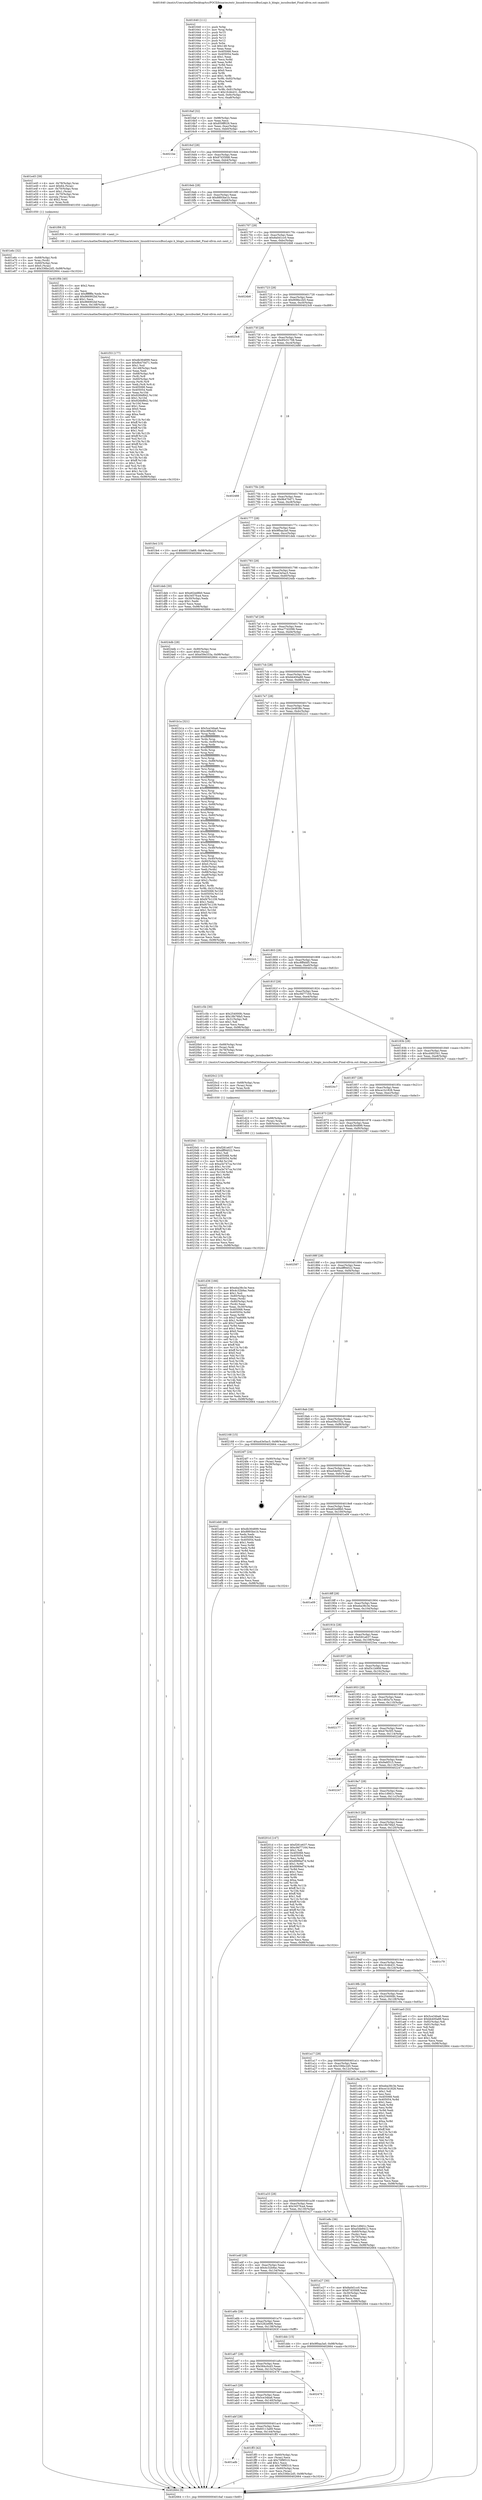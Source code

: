 digraph "0x401640" {
  label = "0x401640 (/mnt/c/Users/mathe/Desktop/tcc/POCII/binaries/extr_linuxdriversscsiBusLogic.h_blogic_incszbucket_Final-ollvm.out::main(0))"
  labelloc = "t"
  node[shape=record]

  Entry [label="",width=0.3,height=0.3,shape=circle,fillcolor=black,style=filled]
  "0x4016af" [label="{
     0x4016af [32]\l
     | [instrs]\l
     &nbsp;&nbsp;0x4016af \<+6\>: mov -0x98(%rbp),%eax\l
     &nbsp;&nbsp;0x4016b5 \<+2\>: mov %eax,%ecx\l
     &nbsp;&nbsp;0x4016b7 \<+6\>: sub $0x859ff029,%ecx\l
     &nbsp;&nbsp;0x4016bd \<+6\>: mov %eax,-0xac(%rbp)\l
     &nbsp;&nbsp;0x4016c3 \<+6\>: mov %ecx,-0xb0(%rbp)\l
     &nbsp;&nbsp;0x4016c9 \<+6\>: je 00000000004021be \<main+0xb7e\>\l
  }"]
  "0x4021be" [label="{
     0x4021be\l
  }", style=dashed]
  "0x4016cf" [label="{
     0x4016cf [28]\l
     | [instrs]\l
     &nbsp;&nbsp;0x4016cf \<+5\>: jmp 00000000004016d4 \<main+0x94\>\l
     &nbsp;&nbsp;0x4016d4 \<+6\>: mov -0xac(%rbp),%eax\l
     &nbsp;&nbsp;0x4016da \<+5\>: sub $0x87d35fd8,%eax\l
     &nbsp;&nbsp;0x4016df \<+6\>: mov %eax,-0xb4(%rbp)\l
     &nbsp;&nbsp;0x4016e5 \<+6\>: je 0000000000401e45 \<main+0x805\>\l
  }"]
  Exit [label="",width=0.3,height=0.3,shape=circle,fillcolor=black,style=filled,peripheries=2]
  "0x401e45" [label="{
     0x401e45 [39]\l
     | [instrs]\l
     &nbsp;&nbsp;0x401e45 \<+4\>: mov -0x78(%rbp),%rax\l
     &nbsp;&nbsp;0x401e49 \<+6\>: movl $0x64,(%rax)\l
     &nbsp;&nbsp;0x401e4f \<+4\>: mov -0x70(%rbp),%rax\l
     &nbsp;&nbsp;0x401e53 \<+6\>: movl $0x1,(%rax)\l
     &nbsp;&nbsp;0x401e59 \<+4\>: mov -0x70(%rbp),%rax\l
     &nbsp;&nbsp;0x401e5d \<+3\>: movslq (%rax),%rax\l
     &nbsp;&nbsp;0x401e60 \<+4\>: shl $0x2,%rax\l
     &nbsp;&nbsp;0x401e64 \<+3\>: mov %rax,%rdi\l
     &nbsp;&nbsp;0x401e67 \<+5\>: call 0000000000401050 \<malloc@plt\>\l
     | [calls]\l
     &nbsp;&nbsp;0x401050 \{1\} (unknown)\l
  }"]
  "0x4016eb" [label="{
     0x4016eb [28]\l
     | [instrs]\l
     &nbsp;&nbsp;0x4016eb \<+5\>: jmp 00000000004016f0 \<main+0xb0\>\l
     &nbsp;&nbsp;0x4016f0 \<+6\>: mov -0xac(%rbp),%eax\l
     &nbsp;&nbsp;0x4016f6 \<+5\>: sub $0x8893be1b,%eax\l
     &nbsp;&nbsp;0x4016fb \<+6\>: mov %eax,-0xb8(%rbp)\l
     &nbsp;&nbsp;0x401701 \<+6\>: je 0000000000401f06 \<main+0x8c6\>\l
  }"]
  "0x4020d1" [label="{
     0x4020d1 [151]\l
     | [instrs]\l
     &nbsp;&nbsp;0x4020d1 \<+5\>: mov $0xf281e637,%esi\l
     &nbsp;&nbsp;0x4020d6 \<+5\>: mov $0xdff94022,%ecx\l
     &nbsp;&nbsp;0x4020db \<+2\>: mov $0x1,%dl\l
     &nbsp;&nbsp;0x4020dd \<+8\>: mov 0x405068,%r8d\l
     &nbsp;&nbsp;0x4020e5 \<+8\>: mov 0x405054,%r9d\l
     &nbsp;&nbsp;0x4020ed \<+3\>: mov %r8d,%r10d\l
     &nbsp;&nbsp;0x4020f0 \<+7\>: sub $0xa3e747ca,%r10d\l
     &nbsp;&nbsp;0x4020f7 \<+4\>: sub $0x1,%r10d\l
     &nbsp;&nbsp;0x4020fb \<+7\>: add $0xa3e747ca,%r10d\l
     &nbsp;&nbsp;0x402102 \<+4\>: imul %r10d,%r8d\l
     &nbsp;&nbsp;0x402106 \<+4\>: and $0x1,%r8d\l
     &nbsp;&nbsp;0x40210a \<+4\>: cmp $0x0,%r8d\l
     &nbsp;&nbsp;0x40210e \<+4\>: sete %r11b\l
     &nbsp;&nbsp;0x402112 \<+4\>: cmp $0xa,%r9d\l
     &nbsp;&nbsp;0x402116 \<+3\>: setl %bl\l
     &nbsp;&nbsp;0x402119 \<+3\>: mov %r11b,%r14b\l
     &nbsp;&nbsp;0x40211c \<+4\>: xor $0xff,%r14b\l
     &nbsp;&nbsp;0x402120 \<+3\>: mov %bl,%r15b\l
     &nbsp;&nbsp;0x402123 \<+4\>: xor $0xff,%r15b\l
     &nbsp;&nbsp;0x402127 \<+3\>: xor $0x1,%dl\l
     &nbsp;&nbsp;0x40212a \<+3\>: mov %r14b,%r12b\l
     &nbsp;&nbsp;0x40212d \<+4\>: and $0xff,%r12b\l
     &nbsp;&nbsp;0x402131 \<+3\>: and %dl,%r11b\l
     &nbsp;&nbsp;0x402134 \<+3\>: mov %r15b,%r13b\l
     &nbsp;&nbsp;0x402137 \<+4\>: and $0xff,%r13b\l
     &nbsp;&nbsp;0x40213b \<+2\>: and %dl,%bl\l
     &nbsp;&nbsp;0x40213d \<+3\>: or %r11b,%r12b\l
     &nbsp;&nbsp;0x402140 \<+3\>: or %bl,%r13b\l
     &nbsp;&nbsp;0x402143 \<+3\>: xor %r13b,%r12b\l
     &nbsp;&nbsp;0x402146 \<+3\>: or %r15b,%r14b\l
     &nbsp;&nbsp;0x402149 \<+4\>: xor $0xff,%r14b\l
     &nbsp;&nbsp;0x40214d \<+3\>: or $0x1,%dl\l
     &nbsp;&nbsp;0x402150 \<+3\>: and %dl,%r14b\l
     &nbsp;&nbsp;0x402153 \<+3\>: or %r14b,%r12b\l
     &nbsp;&nbsp;0x402156 \<+4\>: test $0x1,%r12b\l
     &nbsp;&nbsp;0x40215a \<+3\>: cmovne %ecx,%esi\l
     &nbsp;&nbsp;0x40215d \<+6\>: mov %esi,-0x98(%rbp)\l
     &nbsp;&nbsp;0x402163 \<+5\>: jmp 0000000000402664 \<main+0x1024\>\l
  }"]
  "0x401f06" [label="{
     0x401f06 [5]\l
     | [instrs]\l
     &nbsp;&nbsp;0x401f06 \<+5\>: call 0000000000401160 \<next_i\>\l
     | [calls]\l
     &nbsp;&nbsp;0x401160 \{1\} (/mnt/c/Users/mathe/Desktop/tcc/POCII/binaries/extr_linuxdriversscsiBusLogic.h_blogic_incszbucket_Final-ollvm.out::next_i)\l
  }"]
  "0x401707" [label="{
     0x401707 [28]\l
     | [instrs]\l
     &nbsp;&nbsp;0x401707 \<+5\>: jmp 000000000040170c \<main+0xcc\>\l
     &nbsp;&nbsp;0x40170c \<+6\>: mov -0xac(%rbp),%eax\l
     &nbsp;&nbsp;0x401712 \<+5\>: sub $0x8a0d1cc0,%eax\l
     &nbsp;&nbsp;0x401717 \<+6\>: mov %eax,-0xbc(%rbp)\l
     &nbsp;&nbsp;0x40171d \<+6\>: je 00000000004024b8 \<main+0xe78\>\l
  }"]
  "0x4020c2" [label="{
     0x4020c2 [15]\l
     | [instrs]\l
     &nbsp;&nbsp;0x4020c2 \<+4\>: mov -0x68(%rbp),%rax\l
     &nbsp;&nbsp;0x4020c6 \<+3\>: mov (%rax),%rax\l
     &nbsp;&nbsp;0x4020c9 \<+3\>: mov %rax,%rdi\l
     &nbsp;&nbsp;0x4020cc \<+5\>: call 0000000000401030 \<free@plt\>\l
     | [calls]\l
     &nbsp;&nbsp;0x401030 \{1\} (unknown)\l
  }"]
  "0x4024b8" [label="{
     0x4024b8\l
  }", style=dashed]
  "0x401723" [label="{
     0x401723 [28]\l
     | [instrs]\l
     &nbsp;&nbsp;0x401723 \<+5\>: jmp 0000000000401728 \<main+0xe8\>\l
     &nbsp;&nbsp;0x401728 \<+6\>: mov -0xac(%rbp),%eax\l
     &nbsp;&nbsp;0x40172e \<+5\>: sub $0x908bc2b5,%eax\l
     &nbsp;&nbsp;0x401733 \<+6\>: mov %eax,-0xc0(%rbp)\l
     &nbsp;&nbsp;0x401739 \<+6\>: je 00000000004023c8 \<main+0xd88\>\l
  }"]
  "0x401adb" [label="{
     0x401adb\l
  }", style=dashed]
  "0x4023c8" [label="{
     0x4023c8\l
  }", style=dashed]
  "0x40173f" [label="{
     0x40173f [28]\l
     | [instrs]\l
     &nbsp;&nbsp;0x40173f \<+5\>: jmp 0000000000401744 \<main+0x104\>\l
     &nbsp;&nbsp;0x401744 \<+6\>: mov -0xac(%rbp),%eax\l
     &nbsp;&nbsp;0x40174a \<+5\>: sub $0x95c51708,%eax\l
     &nbsp;&nbsp;0x40174f \<+6\>: mov %eax,-0xc4(%rbp)\l
     &nbsp;&nbsp;0x401755 \<+6\>: je 0000000000402488 \<main+0xe48\>\l
  }"]
  "0x401ff3" [label="{
     0x401ff3 [42]\l
     | [instrs]\l
     &nbsp;&nbsp;0x401ff3 \<+4\>: mov -0x60(%rbp),%rax\l
     &nbsp;&nbsp;0x401ff7 \<+2\>: mov (%rax),%ecx\l
     &nbsp;&nbsp;0x401ff9 \<+6\>: sub $0x70f9f310,%ecx\l
     &nbsp;&nbsp;0x401fff \<+3\>: add $0x1,%ecx\l
     &nbsp;&nbsp;0x402002 \<+6\>: add $0x70f9f310,%ecx\l
     &nbsp;&nbsp;0x402008 \<+4\>: mov -0x60(%rbp),%rax\l
     &nbsp;&nbsp;0x40200c \<+2\>: mov %ecx,(%rax)\l
     &nbsp;&nbsp;0x40200e \<+10\>: movl $0x336bc2d5,-0x98(%rbp)\l
     &nbsp;&nbsp;0x402018 \<+5\>: jmp 0000000000402664 \<main+0x1024\>\l
  }"]
  "0x402488" [label="{
     0x402488\l
  }", style=dashed]
  "0x40175b" [label="{
     0x40175b [28]\l
     | [instrs]\l
     &nbsp;&nbsp;0x40175b \<+5\>: jmp 0000000000401760 \<main+0x120\>\l
     &nbsp;&nbsp;0x401760 \<+6\>: mov -0xac(%rbp),%eax\l
     &nbsp;&nbsp;0x401766 \<+5\>: sub $0x9b470d71,%eax\l
     &nbsp;&nbsp;0x40176b \<+6\>: mov %eax,-0xc8(%rbp)\l
     &nbsp;&nbsp;0x401771 \<+6\>: je 0000000000401fe4 \<main+0x9a4\>\l
  }"]
  "0x401abf" [label="{
     0x401abf [28]\l
     | [instrs]\l
     &nbsp;&nbsp;0x401abf \<+5\>: jmp 0000000000401ac4 \<main+0x484\>\l
     &nbsp;&nbsp;0x401ac4 \<+6\>: mov -0xac(%rbp),%eax\l
     &nbsp;&nbsp;0x401aca \<+5\>: sub $0x60113a69,%eax\l
     &nbsp;&nbsp;0x401acf \<+6\>: mov %eax,-0x144(%rbp)\l
     &nbsp;&nbsp;0x401ad5 \<+6\>: je 0000000000401ff3 \<main+0x9b3\>\l
  }"]
  "0x401fe4" [label="{
     0x401fe4 [15]\l
     | [instrs]\l
     &nbsp;&nbsp;0x401fe4 \<+10\>: movl $0x60113a69,-0x98(%rbp)\l
     &nbsp;&nbsp;0x401fee \<+5\>: jmp 0000000000402664 \<main+0x1024\>\l
  }"]
  "0x401777" [label="{
     0x401777 [28]\l
     | [instrs]\l
     &nbsp;&nbsp;0x401777 \<+5\>: jmp 000000000040177c \<main+0x13c\>\l
     &nbsp;&nbsp;0x40177c \<+6\>: mov -0xac(%rbp),%eax\l
     &nbsp;&nbsp;0x401782 \<+5\>: sub $0x9f0aa3a0,%eax\l
     &nbsp;&nbsp;0x401787 \<+6\>: mov %eax,-0xcc(%rbp)\l
     &nbsp;&nbsp;0x40178d \<+6\>: je 0000000000401deb \<main+0x7ab\>\l
  }"]
  "0x40250f" [label="{
     0x40250f\l
  }", style=dashed]
  "0x401deb" [label="{
     0x401deb [30]\l
     | [instrs]\l
     &nbsp;&nbsp;0x401deb \<+5\>: mov $0xe62ed8b0,%eax\l
     &nbsp;&nbsp;0x401df0 \<+5\>: mov $0x3457fca4,%ecx\l
     &nbsp;&nbsp;0x401df5 \<+3\>: mov -0x30(%rbp),%edx\l
     &nbsp;&nbsp;0x401df8 \<+3\>: cmp $0x1,%edx\l
     &nbsp;&nbsp;0x401dfb \<+3\>: cmovl %ecx,%eax\l
     &nbsp;&nbsp;0x401dfe \<+6\>: mov %eax,-0x98(%rbp)\l
     &nbsp;&nbsp;0x401e04 \<+5\>: jmp 0000000000402664 \<main+0x1024\>\l
  }"]
  "0x401793" [label="{
     0x401793 [28]\l
     | [instrs]\l
     &nbsp;&nbsp;0x401793 \<+5\>: jmp 0000000000401798 \<main+0x158\>\l
     &nbsp;&nbsp;0x401798 \<+6\>: mov -0xac(%rbp),%eax\l
     &nbsp;&nbsp;0x40179e \<+5\>: sub $0xa43e5ac5,%eax\l
     &nbsp;&nbsp;0x4017a3 \<+6\>: mov %eax,-0xd0(%rbp)\l
     &nbsp;&nbsp;0x4017a9 \<+6\>: je 00000000004024db \<main+0xe9b\>\l
  }"]
  "0x401aa3" [label="{
     0x401aa3 [28]\l
     | [instrs]\l
     &nbsp;&nbsp;0x401aa3 \<+5\>: jmp 0000000000401aa8 \<main+0x468\>\l
     &nbsp;&nbsp;0x401aa8 \<+6\>: mov -0xac(%rbp),%eax\l
     &nbsp;&nbsp;0x401aae \<+5\>: sub $0x5ce34ba6,%eax\l
     &nbsp;&nbsp;0x401ab3 \<+6\>: mov %eax,-0x140(%rbp)\l
     &nbsp;&nbsp;0x401ab9 \<+6\>: je 000000000040250f \<main+0xecf\>\l
  }"]
  "0x4024db" [label="{
     0x4024db [28]\l
     | [instrs]\l
     &nbsp;&nbsp;0x4024db \<+7\>: mov -0x90(%rbp),%rax\l
     &nbsp;&nbsp;0x4024e2 \<+6\>: movl $0x0,(%rax)\l
     &nbsp;&nbsp;0x4024e8 \<+10\>: movl $0xe59e333a,-0x98(%rbp)\l
     &nbsp;&nbsp;0x4024f2 \<+5\>: jmp 0000000000402664 \<main+0x1024\>\l
  }"]
  "0x4017af" [label="{
     0x4017af [28]\l
     | [instrs]\l
     &nbsp;&nbsp;0x4017af \<+5\>: jmp 00000000004017b4 \<main+0x174\>\l
     &nbsp;&nbsp;0x4017b4 \<+6\>: mov -0xac(%rbp),%eax\l
     &nbsp;&nbsp;0x4017ba \<+5\>: sub $0xa77d2096,%eax\l
     &nbsp;&nbsp;0x4017bf \<+6\>: mov %eax,-0xd4(%rbp)\l
     &nbsp;&nbsp;0x4017c5 \<+6\>: je 0000000000402335 \<main+0xcf5\>\l
  }"]
  "0x402479" [label="{
     0x402479\l
  }", style=dashed]
  "0x402335" [label="{
     0x402335\l
  }", style=dashed]
  "0x4017cb" [label="{
     0x4017cb [28]\l
     | [instrs]\l
     &nbsp;&nbsp;0x4017cb \<+5\>: jmp 00000000004017d0 \<main+0x190\>\l
     &nbsp;&nbsp;0x4017d0 \<+6\>: mov -0xac(%rbp),%eax\l
     &nbsp;&nbsp;0x4017d6 \<+5\>: sub $0xbb400a88,%eax\l
     &nbsp;&nbsp;0x4017db \<+6\>: mov %eax,-0xd8(%rbp)\l
     &nbsp;&nbsp;0x4017e1 \<+6\>: je 0000000000401b1a \<main+0x4da\>\l
  }"]
  "0x401a87" [label="{
     0x401a87 [28]\l
     | [instrs]\l
     &nbsp;&nbsp;0x401a87 \<+5\>: jmp 0000000000401a8c \<main+0x44c\>\l
     &nbsp;&nbsp;0x401a8c \<+6\>: mov -0xac(%rbp),%eax\l
     &nbsp;&nbsp;0x401a92 \<+5\>: sub $0x584c0cd3,%eax\l
     &nbsp;&nbsp;0x401a97 \<+6\>: mov %eax,-0x13c(%rbp)\l
     &nbsp;&nbsp;0x401a9d \<+6\>: je 0000000000402479 \<main+0xe39\>\l
  }"]
  "0x401b1a" [label="{
     0x401b1a [321]\l
     | [instrs]\l
     &nbsp;&nbsp;0x401b1a \<+5\>: mov $0x5ce34ba6,%eax\l
     &nbsp;&nbsp;0x401b1f \<+5\>: mov $0xc8ff4dd5,%ecx\l
     &nbsp;&nbsp;0x401b24 \<+3\>: mov %rsp,%rdx\l
     &nbsp;&nbsp;0x401b27 \<+4\>: add $0xfffffffffffffff0,%rdx\l
     &nbsp;&nbsp;0x401b2b \<+3\>: mov %rdx,%rsp\l
     &nbsp;&nbsp;0x401b2e \<+7\>: mov %rdx,-0x90(%rbp)\l
     &nbsp;&nbsp;0x401b35 \<+3\>: mov %rsp,%rdx\l
     &nbsp;&nbsp;0x401b38 \<+4\>: add $0xfffffffffffffff0,%rdx\l
     &nbsp;&nbsp;0x401b3c \<+3\>: mov %rdx,%rsp\l
     &nbsp;&nbsp;0x401b3f \<+3\>: mov %rsp,%rsi\l
     &nbsp;&nbsp;0x401b42 \<+4\>: add $0xfffffffffffffff0,%rsi\l
     &nbsp;&nbsp;0x401b46 \<+3\>: mov %rsi,%rsp\l
     &nbsp;&nbsp;0x401b49 \<+7\>: mov %rsi,-0x88(%rbp)\l
     &nbsp;&nbsp;0x401b50 \<+3\>: mov %rsp,%rsi\l
     &nbsp;&nbsp;0x401b53 \<+4\>: add $0xfffffffffffffff0,%rsi\l
     &nbsp;&nbsp;0x401b57 \<+3\>: mov %rsi,%rsp\l
     &nbsp;&nbsp;0x401b5a \<+4\>: mov %rsi,-0x80(%rbp)\l
     &nbsp;&nbsp;0x401b5e \<+3\>: mov %rsp,%rsi\l
     &nbsp;&nbsp;0x401b61 \<+4\>: add $0xfffffffffffffff0,%rsi\l
     &nbsp;&nbsp;0x401b65 \<+3\>: mov %rsi,%rsp\l
     &nbsp;&nbsp;0x401b68 \<+4\>: mov %rsi,-0x78(%rbp)\l
     &nbsp;&nbsp;0x401b6c \<+3\>: mov %rsp,%rsi\l
     &nbsp;&nbsp;0x401b6f \<+4\>: add $0xfffffffffffffff0,%rsi\l
     &nbsp;&nbsp;0x401b73 \<+3\>: mov %rsi,%rsp\l
     &nbsp;&nbsp;0x401b76 \<+4\>: mov %rsi,-0x70(%rbp)\l
     &nbsp;&nbsp;0x401b7a \<+3\>: mov %rsp,%rsi\l
     &nbsp;&nbsp;0x401b7d \<+4\>: add $0xfffffffffffffff0,%rsi\l
     &nbsp;&nbsp;0x401b81 \<+3\>: mov %rsi,%rsp\l
     &nbsp;&nbsp;0x401b84 \<+4\>: mov %rsi,-0x68(%rbp)\l
     &nbsp;&nbsp;0x401b88 \<+3\>: mov %rsp,%rsi\l
     &nbsp;&nbsp;0x401b8b \<+4\>: add $0xfffffffffffffff0,%rsi\l
     &nbsp;&nbsp;0x401b8f \<+3\>: mov %rsi,%rsp\l
     &nbsp;&nbsp;0x401b92 \<+4\>: mov %rsi,-0x60(%rbp)\l
     &nbsp;&nbsp;0x401b96 \<+3\>: mov %rsp,%rsi\l
     &nbsp;&nbsp;0x401b99 \<+4\>: add $0xfffffffffffffff0,%rsi\l
     &nbsp;&nbsp;0x401b9d \<+3\>: mov %rsi,%rsp\l
     &nbsp;&nbsp;0x401ba0 \<+4\>: mov %rsi,-0x58(%rbp)\l
     &nbsp;&nbsp;0x401ba4 \<+3\>: mov %rsp,%rsi\l
     &nbsp;&nbsp;0x401ba7 \<+4\>: add $0xfffffffffffffff0,%rsi\l
     &nbsp;&nbsp;0x401bab \<+3\>: mov %rsi,%rsp\l
     &nbsp;&nbsp;0x401bae \<+4\>: mov %rsi,-0x50(%rbp)\l
     &nbsp;&nbsp;0x401bb2 \<+3\>: mov %rsp,%rsi\l
     &nbsp;&nbsp;0x401bb5 \<+4\>: add $0xfffffffffffffff0,%rsi\l
     &nbsp;&nbsp;0x401bb9 \<+3\>: mov %rsi,%rsp\l
     &nbsp;&nbsp;0x401bbc \<+4\>: mov %rsi,-0x48(%rbp)\l
     &nbsp;&nbsp;0x401bc0 \<+3\>: mov %rsp,%rsi\l
     &nbsp;&nbsp;0x401bc3 \<+4\>: add $0xfffffffffffffff0,%rsi\l
     &nbsp;&nbsp;0x401bc7 \<+3\>: mov %rsi,%rsp\l
     &nbsp;&nbsp;0x401bca \<+4\>: mov %rsi,-0x40(%rbp)\l
     &nbsp;&nbsp;0x401bce \<+7\>: mov -0x90(%rbp),%rsi\l
     &nbsp;&nbsp;0x401bd5 \<+6\>: movl $0x0,(%rsi)\l
     &nbsp;&nbsp;0x401bdb \<+6\>: mov -0x9c(%rbp),%edi\l
     &nbsp;&nbsp;0x401be1 \<+2\>: mov %edi,(%rdx)\l
     &nbsp;&nbsp;0x401be3 \<+7\>: mov -0x88(%rbp),%rsi\l
     &nbsp;&nbsp;0x401bea \<+7\>: mov -0xa8(%rbp),%r8\l
     &nbsp;&nbsp;0x401bf1 \<+3\>: mov %r8,(%rsi)\l
     &nbsp;&nbsp;0x401bf4 \<+3\>: cmpl $0x2,(%rdx)\l
     &nbsp;&nbsp;0x401bf7 \<+4\>: setne %r9b\l
     &nbsp;&nbsp;0x401bfb \<+4\>: and $0x1,%r9b\l
     &nbsp;&nbsp;0x401bff \<+4\>: mov %r9b,-0x31(%rbp)\l
     &nbsp;&nbsp;0x401c03 \<+8\>: mov 0x405068,%r10d\l
     &nbsp;&nbsp;0x401c0b \<+8\>: mov 0x405054,%r11d\l
     &nbsp;&nbsp;0x401c13 \<+3\>: mov %r10d,%ebx\l
     &nbsp;&nbsp;0x401c16 \<+6\>: sub $0xf47b1239,%ebx\l
     &nbsp;&nbsp;0x401c1c \<+3\>: sub $0x1,%ebx\l
     &nbsp;&nbsp;0x401c1f \<+6\>: add $0xf47b1239,%ebx\l
     &nbsp;&nbsp;0x401c25 \<+4\>: imul %ebx,%r10d\l
     &nbsp;&nbsp;0x401c29 \<+4\>: and $0x1,%r10d\l
     &nbsp;&nbsp;0x401c2d \<+4\>: cmp $0x0,%r10d\l
     &nbsp;&nbsp;0x401c31 \<+4\>: sete %r9b\l
     &nbsp;&nbsp;0x401c35 \<+4\>: cmp $0xa,%r11d\l
     &nbsp;&nbsp;0x401c39 \<+4\>: setl %r14b\l
     &nbsp;&nbsp;0x401c3d \<+3\>: mov %r9b,%r15b\l
     &nbsp;&nbsp;0x401c40 \<+3\>: and %r14b,%r15b\l
     &nbsp;&nbsp;0x401c43 \<+3\>: xor %r14b,%r9b\l
     &nbsp;&nbsp;0x401c46 \<+3\>: or %r9b,%r15b\l
     &nbsp;&nbsp;0x401c49 \<+4\>: test $0x1,%r15b\l
     &nbsp;&nbsp;0x401c4d \<+3\>: cmovne %ecx,%eax\l
     &nbsp;&nbsp;0x401c50 \<+6\>: mov %eax,-0x98(%rbp)\l
     &nbsp;&nbsp;0x401c56 \<+5\>: jmp 0000000000402664 \<main+0x1024\>\l
  }"]
  "0x4017e7" [label="{
     0x4017e7 [28]\l
     | [instrs]\l
     &nbsp;&nbsp;0x4017e7 \<+5\>: jmp 00000000004017ec \<main+0x1ac\>\l
     &nbsp;&nbsp;0x4017ec \<+6\>: mov -0xac(%rbp),%eax\l
     &nbsp;&nbsp;0x4017f2 \<+5\>: sub $0xc2e4838c,%eax\l
     &nbsp;&nbsp;0x4017f7 \<+6\>: mov %eax,-0xdc(%rbp)\l
     &nbsp;&nbsp;0x4017fd \<+6\>: je 00000000004022c1 \<main+0xc81\>\l
  }"]
  "0x40263f" [label="{
     0x40263f\l
  }", style=dashed]
  "0x4022c1" [label="{
     0x4022c1\l
  }", style=dashed]
  "0x401803" [label="{
     0x401803 [28]\l
     | [instrs]\l
     &nbsp;&nbsp;0x401803 \<+5\>: jmp 0000000000401808 \<main+0x1c8\>\l
     &nbsp;&nbsp;0x401808 \<+6\>: mov -0xac(%rbp),%eax\l
     &nbsp;&nbsp;0x40180e \<+5\>: sub $0xc8ff4dd5,%eax\l
     &nbsp;&nbsp;0x401813 \<+6\>: mov %eax,-0xe0(%rbp)\l
     &nbsp;&nbsp;0x401819 \<+6\>: je 0000000000401c5b \<main+0x61b\>\l
  }"]
  "0x401f33" [label="{
     0x401f33 [177]\l
     | [instrs]\l
     &nbsp;&nbsp;0x401f33 \<+5\>: mov $0xdb364899,%ecx\l
     &nbsp;&nbsp;0x401f38 \<+5\>: mov $0x9b470d71,%edx\l
     &nbsp;&nbsp;0x401f3d \<+3\>: mov $0x1,%sil\l
     &nbsp;&nbsp;0x401f40 \<+6\>: mov -0x148(%rbp),%edi\l
     &nbsp;&nbsp;0x401f46 \<+3\>: imul %eax,%edi\l
     &nbsp;&nbsp;0x401f49 \<+4\>: mov -0x68(%rbp),%r8\l
     &nbsp;&nbsp;0x401f4d \<+3\>: mov (%r8),%r8\l
     &nbsp;&nbsp;0x401f50 \<+4\>: mov -0x60(%rbp),%r9\l
     &nbsp;&nbsp;0x401f54 \<+3\>: movslq (%r9),%r9\l
     &nbsp;&nbsp;0x401f57 \<+4\>: mov %edi,(%r8,%r9,4)\l
     &nbsp;&nbsp;0x401f5b \<+7\>: mov 0x405068,%eax\l
     &nbsp;&nbsp;0x401f62 \<+7\>: mov 0x405054,%edi\l
     &nbsp;&nbsp;0x401f69 \<+3\>: mov %eax,%r10d\l
     &nbsp;&nbsp;0x401f6c \<+7\>: add $0x926bf842,%r10d\l
     &nbsp;&nbsp;0x401f73 \<+4\>: sub $0x1,%r10d\l
     &nbsp;&nbsp;0x401f77 \<+7\>: sub $0x926bf842,%r10d\l
     &nbsp;&nbsp;0x401f7e \<+4\>: imul %r10d,%eax\l
     &nbsp;&nbsp;0x401f82 \<+3\>: and $0x1,%eax\l
     &nbsp;&nbsp;0x401f85 \<+3\>: cmp $0x0,%eax\l
     &nbsp;&nbsp;0x401f88 \<+4\>: sete %r11b\l
     &nbsp;&nbsp;0x401f8c \<+3\>: cmp $0xa,%edi\l
     &nbsp;&nbsp;0x401f8f \<+3\>: setl %bl\l
     &nbsp;&nbsp;0x401f92 \<+3\>: mov %r11b,%r14b\l
     &nbsp;&nbsp;0x401f95 \<+4\>: xor $0xff,%r14b\l
     &nbsp;&nbsp;0x401f99 \<+3\>: mov %bl,%r15b\l
     &nbsp;&nbsp;0x401f9c \<+4\>: xor $0xff,%r15b\l
     &nbsp;&nbsp;0x401fa0 \<+4\>: xor $0x1,%sil\l
     &nbsp;&nbsp;0x401fa4 \<+3\>: mov %r14b,%r12b\l
     &nbsp;&nbsp;0x401fa7 \<+4\>: and $0xff,%r12b\l
     &nbsp;&nbsp;0x401fab \<+3\>: and %sil,%r11b\l
     &nbsp;&nbsp;0x401fae \<+3\>: mov %r15b,%r13b\l
     &nbsp;&nbsp;0x401fb1 \<+4\>: and $0xff,%r13b\l
     &nbsp;&nbsp;0x401fb5 \<+3\>: and %sil,%bl\l
     &nbsp;&nbsp;0x401fb8 \<+3\>: or %r11b,%r12b\l
     &nbsp;&nbsp;0x401fbb \<+3\>: or %bl,%r13b\l
     &nbsp;&nbsp;0x401fbe \<+3\>: xor %r13b,%r12b\l
     &nbsp;&nbsp;0x401fc1 \<+3\>: or %r15b,%r14b\l
     &nbsp;&nbsp;0x401fc4 \<+4\>: xor $0xff,%r14b\l
     &nbsp;&nbsp;0x401fc8 \<+4\>: or $0x1,%sil\l
     &nbsp;&nbsp;0x401fcc \<+3\>: and %sil,%r14b\l
     &nbsp;&nbsp;0x401fcf \<+3\>: or %r14b,%r12b\l
     &nbsp;&nbsp;0x401fd2 \<+4\>: test $0x1,%r12b\l
     &nbsp;&nbsp;0x401fd6 \<+3\>: cmovne %edx,%ecx\l
     &nbsp;&nbsp;0x401fd9 \<+6\>: mov %ecx,-0x98(%rbp)\l
     &nbsp;&nbsp;0x401fdf \<+5\>: jmp 0000000000402664 \<main+0x1024\>\l
  }"]
  "0x401c5b" [label="{
     0x401c5b [30]\l
     | [instrs]\l
     &nbsp;&nbsp;0x401c5b \<+5\>: mov $0x254000fc,%eax\l
     &nbsp;&nbsp;0x401c60 \<+5\>: mov $0x18b76fa5,%ecx\l
     &nbsp;&nbsp;0x401c65 \<+3\>: mov -0x31(%rbp),%dl\l
     &nbsp;&nbsp;0x401c68 \<+3\>: test $0x1,%dl\l
     &nbsp;&nbsp;0x401c6b \<+3\>: cmovne %ecx,%eax\l
     &nbsp;&nbsp;0x401c6e \<+6\>: mov %eax,-0x98(%rbp)\l
     &nbsp;&nbsp;0x401c74 \<+5\>: jmp 0000000000402664 \<main+0x1024\>\l
  }"]
  "0x40181f" [label="{
     0x40181f [28]\l
     | [instrs]\l
     &nbsp;&nbsp;0x40181f \<+5\>: jmp 0000000000401824 \<main+0x1e4\>\l
     &nbsp;&nbsp;0x401824 \<+6\>: mov -0xac(%rbp),%eax\l
     &nbsp;&nbsp;0x40182a \<+5\>: sub $0xc9d77164,%eax\l
     &nbsp;&nbsp;0x40182f \<+6\>: mov %eax,-0xe4(%rbp)\l
     &nbsp;&nbsp;0x401835 \<+6\>: je 00000000004020b0 \<main+0xa70\>\l
  }"]
  "0x401f0b" [label="{
     0x401f0b [40]\l
     | [instrs]\l
     &nbsp;&nbsp;0x401f0b \<+5\>: mov $0x2,%ecx\l
     &nbsp;&nbsp;0x401f10 \<+1\>: cltd\l
     &nbsp;&nbsp;0x401f11 \<+2\>: idiv %ecx\l
     &nbsp;&nbsp;0x401f13 \<+6\>: imul $0xfffffffe,%edx,%ecx\l
     &nbsp;&nbsp;0x401f19 \<+6\>: add $0x966902bf,%ecx\l
     &nbsp;&nbsp;0x401f1f \<+3\>: add $0x1,%ecx\l
     &nbsp;&nbsp;0x401f22 \<+6\>: sub $0x966902bf,%ecx\l
     &nbsp;&nbsp;0x401f28 \<+6\>: mov %ecx,-0x148(%rbp)\l
     &nbsp;&nbsp;0x401f2e \<+5\>: call 0000000000401160 \<next_i\>\l
     | [calls]\l
     &nbsp;&nbsp;0x401160 \{1\} (/mnt/c/Users/mathe/Desktop/tcc/POCII/binaries/extr_linuxdriversscsiBusLogic.h_blogic_incszbucket_Final-ollvm.out::next_i)\l
  }"]
  "0x4020b0" [label="{
     0x4020b0 [18]\l
     | [instrs]\l
     &nbsp;&nbsp;0x4020b0 \<+4\>: mov -0x68(%rbp),%rax\l
     &nbsp;&nbsp;0x4020b4 \<+3\>: mov (%rax),%rdi\l
     &nbsp;&nbsp;0x4020b7 \<+4\>: mov -0x78(%rbp),%rax\l
     &nbsp;&nbsp;0x4020bb \<+2\>: mov (%rax),%esi\l
     &nbsp;&nbsp;0x4020bd \<+5\>: call 0000000000401240 \<blogic_incszbucket\>\l
     | [calls]\l
     &nbsp;&nbsp;0x401240 \{1\} (/mnt/c/Users/mathe/Desktop/tcc/POCII/binaries/extr_linuxdriversscsiBusLogic.h_blogic_incszbucket_Final-ollvm.out::blogic_incszbucket)\l
  }"]
  "0x40183b" [label="{
     0x40183b [28]\l
     | [instrs]\l
     &nbsp;&nbsp;0x40183b \<+5\>: jmp 0000000000401840 \<main+0x200\>\l
     &nbsp;&nbsp;0x401840 \<+6\>: mov -0xac(%rbp),%eax\l
     &nbsp;&nbsp;0x401846 \<+5\>: sub $0xcd492541,%eax\l
     &nbsp;&nbsp;0x40184b \<+6\>: mov %eax,-0xe8(%rbp)\l
     &nbsp;&nbsp;0x401851 \<+6\>: je 00000000004024c7 \<main+0xe87\>\l
  }"]
  "0x401e6c" [label="{
     0x401e6c [32]\l
     | [instrs]\l
     &nbsp;&nbsp;0x401e6c \<+4\>: mov -0x68(%rbp),%rdi\l
     &nbsp;&nbsp;0x401e70 \<+3\>: mov %rax,(%rdi)\l
     &nbsp;&nbsp;0x401e73 \<+4\>: mov -0x60(%rbp),%rax\l
     &nbsp;&nbsp;0x401e77 \<+6\>: movl $0x0,(%rax)\l
     &nbsp;&nbsp;0x401e7d \<+10\>: movl $0x336bc2d5,-0x98(%rbp)\l
     &nbsp;&nbsp;0x401e87 \<+5\>: jmp 0000000000402664 \<main+0x1024\>\l
  }"]
  "0x4024c7" [label="{
     0x4024c7\l
  }", style=dashed]
  "0x401857" [label="{
     0x401857 [28]\l
     | [instrs]\l
     &nbsp;&nbsp;0x401857 \<+5\>: jmp 000000000040185c \<main+0x21c\>\l
     &nbsp;&nbsp;0x40185c \<+6\>: mov -0xac(%rbp),%eax\l
     &nbsp;&nbsp;0x401862 \<+5\>: sub $0xce1b1828,%eax\l
     &nbsp;&nbsp;0x401867 \<+6\>: mov %eax,-0xec(%rbp)\l
     &nbsp;&nbsp;0x40186d \<+6\>: je 0000000000401d23 \<main+0x6e3\>\l
  }"]
  "0x401a6b" [label="{
     0x401a6b [28]\l
     | [instrs]\l
     &nbsp;&nbsp;0x401a6b \<+5\>: jmp 0000000000401a70 \<main+0x430\>\l
     &nbsp;&nbsp;0x401a70 \<+6\>: mov -0xac(%rbp),%eax\l
     &nbsp;&nbsp;0x401a76 \<+5\>: sub $0x5282e696,%eax\l
     &nbsp;&nbsp;0x401a7b \<+6\>: mov %eax,-0x138(%rbp)\l
     &nbsp;&nbsp;0x401a81 \<+6\>: je 000000000040263f \<main+0xfff\>\l
  }"]
  "0x401d23" [label="{
     0x401d23 [19]\l
     | [instrs]\l
     &nbsp;&nbsp;0x401d23 \<+7\>: mov -0x88(%rbp),%rax\l
     &nbsp;&nbsp;0x401d2a \<+3\>: mov (%rax),%rax\l
     &nbsp;&nbsp;0x401d2d \<+4\>: mov 0x8(%rax),%rdi\l
     &nbsp;&nbsp;0x401d31 \<+5\>: call 0000000000401060 \<atoi@plt\>\l
     | [calls]\l
     &nbsp;&nbsp;0x401060 \{1\} (unknown)\l
  }"]
  "0x401873" [label="{
     0x401873 [28]\l
     | [instrs]\l
     &nbsp;&nbsp;0x401873 \<+5\>: jmp 0000000000401878 \<main+0x238\>\l
     &nbsp;&nbsp;0x401878 \<+6\>: mov -0xac(%rbp),%eax\l
     &nbsp;&nbsp;0x40187e \<+5\>: sub $0xdb364899,%eax\l
     &nbsp;&nbsp;0x401883 \<+6\>: mov %eax,-0xf0(%rbp)\l
     &nbsp;&nbsp;0x401889 \<+6\>: je 0000000000402587 \<main+0xf47\>\l
  }"]
  "0x401ddc" [label="{
     0x401ddc [15]\l
     | [instrs]\l
     &nbsp;&nbsp;0x401ddc \<+10\>: movl $0x9f0aa3a0,-0x98(%rbp)\l
     &nbsp;&nbsp;0x401de6 \<+5\>: jmp 0000000000402664 \<main+0x1024\>\l
  }"]
  "0x402587" [label="{
     0x402587\l
  }", style=dashed]
  "0x40188f" [label="{
     0x40188f [28]\l
     | [instrs]\l
     &nbsp;&nbsp;0x40188f \<+5\>: jmp 0000000000401894 \<main+0x254\>\l
     &nbsp;&nbsp;0x401894 \<+6\>: mov -0xac(%rbp),%eax\l
     &nbsp;&nbsp;0x40189a \<+5\>: sub $0xdff94022,%eax\l
     &nbsp;&nbsp;0x40189f \<+6\>: mov %eax,-0xf4(%rbp)\l
     &nbsp;&nbsp;0x4018a5 \<+6\>: je 0000000000402168 \<main+0xb28\>\l
  }"]
  "0x401a4f" [label="{
     0x401a4f [28]\l
     | [instrs]\l
     &nbsp;&nbsp;0x401a4f \<+5\>: jmp 0000000000401a54 \<main+0x414\>\l
     &nbsp;&nbsp;0x401a54 \<+6\>: mov -0xac(%rbp),%eax\l
     &nbsp;&nbsp;0x401a5a \<+5\>: sub $0x4c32b9ac,%eax\l
     &nbsp;&nbsp;0x401a5f \<+6\>: mov %eax,-0x134(%rbp)\l
     &nbsp;&nbsp;0x401a65 \<+6\>: je 0000000000401ddc \<main+0x79c\>\l
  }"]
  "0x402168" [label="{
     0x402168 [15]\l
     | [instrs]\l
     &nbsp;&nbsp;0x402168 \<+10\>: movl $0xa43e5ac5,-0x98(%rbp)\l
     &nbsp;&nbsp;0x402172 \<+5\>: jmp 0000000000402664 \<main+0x1024\>\l
  }"]
  "0x4018ab" [label="{
     0x4018ab [28]\l
     | [instrs]\l
     &nbsp;&nbsp;0x4018ab \<+5\>: jmp 00000000004018b0 \<main+0x270\>\l
     &nbsp;&nbsp;0x4018b0 \<+6\>: mov -0xac(%rbp),%eax\l
     &nbsp;&nbsp;0x4018b6 \<+5\>: sub $0xe59e333a,%eax\l
     &nbsp;&nbsp;0x4018bb \<+6\>: mov %eax,-0xf8(%rbp)\l
     &nbsp;&nbsp;0x4018c1 \<+6\>: je 00000000004024f7 \<main+0xeb7\>\l
  }"]
  "0x401e27" [label="{
     0x401e27 [30]\l
     | [instrs]\l
     &nbsp;&nbsp;0x401e27 \<+5\>: mov $0x8a0d1cc0,%eax\l
     &nbsp;&nbsp;0x401e2c \<+5\>: mov $0x87d35fd8,%ecx\l
     &nbsp;&nbsp;0x401e31 \<+3\>: mov -0x30(%rbp),%edx\l
     &nbsp;&nbsp;0x401e34 \<+3\>: cmp $0x0,%edx\l
     &nbsp;&nbsp;0x401e37 \<+3\>: cmove %ecx,%eax\l
     &nbsp;&nbsp;0x401e3a \<+6\>: mov %eax,-0x98(%rbp)\l
     &nbsp;&nbsp;0x401e40 \<+5\>: jmp 0000000000402664 \<main+0x1024\>\l
  }"]
  "0x4024f7" [label="{
     0x4024f7 [24]\l
     | [instrs]\l
     &nbsp;&nbsp;0x4024f7 \<+7\>: mov -0x90(%rbp),%rax\l
     &nbsp;&nbsp;0x4024fe \<+2\>: mov (%rax),%eax\l
     &nbsp;&nbsp;0x402500 \<+4\>: lea -0x28(%rbp),%rsp\l
     &nbsp;&nbsp;0x402504 \<+1\>: pop %rbx\l
     &nbsp;&nbsp;0x402505 \<+2\>: pop %r12\l
     &nbsp;&nbsp;0x402507 \<+2\>: pop %r13\l
     &nbsp;&nbsp;0x402509 \<+2\>: pop %r14\l
     &nbsp;&nbsp;0x40250b \<+2\>: pop %r15\l
     &nbsp;&nbsp;0x40250d \<+1\>: pop %rbp\l
     &nbsp;&nbsp;0x40250e \<+1\>: ret\l
  }"]
  "0x4018c7" [label="{
     0x4018c7 [28]\l
     | [instrs]\l
     &nbsp;&nbsp;0x4018c7 \<+5\>: jmp 00000000004018cc \<main+0x28c\>\l
     &nbsp;&nbsp;0x4018cc \<+6\>: mov -0xac(%rbp),%eax\l
     &nbsp;&nbsp;0x4018d2 \<+5\>: sub $0xe5de9412,%eax\l
     &nbsp;&nbsp;0x4018d7 \<+6\>: mov %eax,-0xfc(%rbp)\l
     &nbsp;&nbsp;0x4018dd \<+6\>: je 0000000000401eb0 \<main+0x870\>\l
  }"]
  "0x401a33" [label="{
     0x401a33 [28]\l
     | [instrs]\l
     &nbsp;&nbsp;0x401a33 \<+5\>: jmp 0000000000401a38 \<main+0x3f8\>\l
     &nbsp;&nbsp;0x401a38 \<+6\>: mov -0xac(%rbp),%eax\l
     &nbsp;&nbsp;0x401a3e \<+5\>: sub $0x3457fca4,%eax\l
     &nbsp;&nbsp;0x401a43 \<+6\>: mov %eax,-0x130(%rbp)\l
     &nbsp;&nbsp;0x401a49 \<+6\>: je 0000000000401e27 \<main+0x7e7\>\l
  }"]
  "0x401eb0" [label="{
     0x401eb0 [86]\l
     | [instrs]\l
     &nbsp;&nbsp;0x401eb0 \<+5\>: mov $0xdb364899,%eax\l
     &nbsp;&nbsp;0x401eb5 \<+5\>: mov $0x8893be1b,%ecx\l
     &nbsp;&nbsp;0x401eba \<+2\>: xor %edx,%edx\l
     &nbsp;&nbsp;0x401ebc \<+7\>: mov 0x405068,%esi\l
     &nbsp;&nbsp;0x401ec3 \<+7\>: mov 0x405054,%edi\l
     &nbsp;&nbsp;0x401eca \<+3\>: sub $0x1,%edx\l
     &nbsp;&nbsp;0x401ecd \<+3\>: mov %esi,%r8d\l
     &nbsp;&nbsp;0x401ed0 \<+3\>: add %edx,%r8d\l
     &nbsp;&nbsp;0x401ed3 \<+4\>: imul %r8d,%esi\l
     &nbsp;&nbsp;0x401ed7 \<+3\>: and $0x1,%esi\l
     &nbsp;&nbsp;0x401eda \<+3\>: cmp $0x0,%esi\l
     &nbsp;&nbsp;0x401edd \<+4\>: sete %r9b\l
     &nbsp;&nbsp;0x401ee1 \<+3\>: cmp $0xa,%edi\l
     &nbsp;&nbsp;0x401ee4 \<+4\>: setl %r10b\l
     &nbsp;&nbsp;0x401ee8 \<+3\>: mov %r9b,%r11b\l
     &nbsp;&nbsp;0x401eeb \<+3\>: and %r10b,%r11b\l
     &nbsp;&nbsp;0x401eee \<+3\>: xor %r10b,%r9b\l
     &nbsp;&nbsp;0x401ef1 \<+3\>: or %r9b,%r11b\l
     &nbsp;&nbsp;0x401ef4 \<+4\>: test $0x1,%r11b\l
     &nbsp;&nbsp;0x401ef8 \<+3\>: cmovne %ecx,%eax\l
     &nbsp;&nbsp;0x401efb \<+6\>: mov %eax,-0x98(%rbp)\l
     &nbsp;&nbsp;0x401f01 \<+5\>: jmp 0000000000402664 \<main+0x1024\>\l
  }"]
  "0x4018e3" [label="{
     0x4018e3 [28]\l
     | [instrs]\l
     &nbsp;&nbsp;0x4018e3 \<+5\>: jmp 00000000004018e8 \<main+0x2a8\>\l
     &nbsp;&nbsp;0x4018e8 \<+6\>: mov -0xac(%rbp),%eax\l
     &nbsp;&nbsp;0x4018ee \<+5\>: sub $0xe62ed8b0,%eax\l
     &nbsp;&nbsp;0x4018f3 \<+6\>: mov %eax,-0x100(%rbp)\l
     &nbsp;&nbsp;0x4018f9 \<+6\>: je 0000000000401e09 \<main+0x7c9\>\l
  }"]
  "0x401e8c" [label="{
     0x401e8c [36]\l
     | [instrs]\l
     &nbsp;&nbsp;0x401e8c \<+5\>: mov $0xc1d9d1c,%eax\l
     &nbsp;&nbsp;0x401e91 \<+5\>: mov $0xe5de9412,%ecx\l
     &nbsp;&nbsp;0x401e96 \<+4\>: mov -0x60(%rbp),%rdx\l
     &nbsp;&nbsp;0x401e9a \<+2\>: mov (%rdx),%esi\l
     &nbsp;&nbsp;0x401e9c \<+4\>: mov -0x70(%rbp),%rdx\l
     &nbsp;&nbsp;0x401ea0 \<+2\>: cmp (%rdx),%esi\l
     &nbsp;&nbsp;0x401ea2 \<+3\>: cmovl %ecx,%eax\l
     &nbsp;&nbsp;0x401ea5 \<+6\>: mov %eax,-0x98(%rbp)\l
     &nbsp;&nbsp;0x401eab \<+5\>: jmp 0000000000402664 \<main+0x1024\>\l
  }"]
  "0x401e09" [label="{
     0x401e09\l
  }", style=dashed]
  "0x4018ff" [label="{
     0x4018ff [28]\l
     | [instrs]\l
     &nbsp;&nbsp;0x4018ff \<+5\>: jmp 0000000000401904 \<main+0x2c4\>\l
     &nbsp;&nbsp;0x401904 \<+6\>: mov -0xac(%rbp),%eax\l
     &nbsp;&nbsp;0x40190a \<+5\>: sub $0xeba38c3e,%eax\l
     &nbsp;&nbsp;0x40190f \<+6\>: mov %eax,-0x104(%rbp)\l
     &nbsp;&nbsp;0x401915 \<+6\>: je 0000000000402554 \<main+0xf14\>\l
  }"]
  "0x401d36" [label="{
     0x401d36 [166]\l
     | [instrs]\l
     &nbsp;&nbsp;0x401d36 \<+5\>: mov $0xeba38c3e,%ecx\l
     &nbsp;&nbsp;0x401d3b \<+5\>: mov $0x4c32b9ac,%edx\l
     &nbsp;&nbsp;0x401d40 \<+3\>: mov $0x1,%sil\l
     &nbsp;&nbsp;0x401d43 \<+4\>: mov -0x80(%rbp),%rdi\l
     &nbsp;&nbsp;0x401d47 \<+2\>: mov %eax,(%rdi)\l
     &nbsp;&nbsp;0x401d49 \<+4\>: mov -0x80(%rbp),%rdi\l
     &nbsp;&nbsp;0x401d4d \<+2\>: mov (%rdi),%eax\l
     &nbsp;&nbsp;0x401d4f \<+3\>: mov %eax,-0x30(%rbp)\l
     &nbsp;&nbsp;0x401d52 \<+7\>: mov 0x405068,%eax\l
     &nbsp;&nbsp;0x401d59 \<+8\>: mov 0x405054,%r8d\l
     &nbsp;&nbsp;0x401d61 \<+3\>: mov %eax,%r9d\l
     &nbsp;&nbsp;0x401d64 \<+7\>: sub $0x27ea6089,%r9d\l
     &nbsp;&nbsp;0x401d6b \<+4\>: sub $0x1,%r9d\l
     &nbsp;&nbsp;0x401d6f \<+7\>: add $0x27ea6089,%r9d\l
     &nbsp;&nbsp;0x401d76 \<+4\>: imul %r9d,%eax\l
     &nbsp;&nbsp;0x401d7a \<+3\>: and $0x1,%eax\l
     &nbsp;&nbsp;0x401d7d \<+3\>: cmp $0x0,%eax\l
     &nbsp;&nbsp;0x401d80 \<+4\>: sete %r10b\l
     &nbsp;&nbsp;0x401d84 \<+4\>: cmp $0xa,%r8d\l
     &nbsp;&nbsp;0x401d88 \<+4\>: setl %r11b\l
     &nbsp;&nbsp;0x401d8c \<+3\>: mov %r10b,%bl\l
     &nbsp;&nbsp;0x401d8f \<+3\>: xor $0xff,%bl\l
     &nbsp;&nbsp;0x401d92 \<+3\>: mov %r11b,%r14b\l
     &nbsp;&nbsp;0x401d95 \<+4\>: xor $0xff,%r14b\l
     &nbsp;&nbsp;0x401d99 \<+4\>: xor $0x0,%sil\l
     &nbsp;&nbsp;0x401d9d \<+3\>: mov %bl,%r15b\l
     &nbsp;&nbsp;0x401da0 \<+4\>: and $0x0,%r15b\l
     &nbsp;&nbsp;0x401da4 \<+3\>: and %sil,%r10b\l
     &nbsp;&nbsp;0x401da7 \<+3\>: mov %r14b,%r12b\l
     &nbsp;&nbsp;0x401daa \<+4\>: and $0x0,%r12b\l
     &nbsp;&nbsp;0x401dae \<+3\>: and %sil,%r11b\l
     &nbsp;&nbsp;0x401db1 \<+3\>: or %r10b,%r15b\l
     &nbsp;&nbsp;0x401db4 \<+3\>: or %r11b,%r12b\l
     &nbsp;&nbsp;0x401db7 \<+3\>: xor %r12b,%r15b\l
     &nbsp;&nbsp;0x401dba \<+3\>: or %r14b,%bl\l
     &nbsp;&nbsp;0x401dbd \<+3\>: xor $0xff,%bl\l
     &nbsp;&nbsp;0x401dc0 \<+4\>: or $0x0,%sil\l
     &nbsp;&nbsp;0x401dc4 \<+3\>: and %sil,%bl\l
     &nbsp;&nbsp;0x401dc7 \<+3\>: or %bl,%r15b\l
     &nbsp;&nbsp;0x401dca \<+4\>: test $0x1,%r15b\l
     &nbsp;&nbsp;0x401dce \<+3\>: cmovne %edx,%ecx\l
     &nbsp;&nbsp;0x401dd1 \<+6\>: mov %ecx,-0x98(%rbp)\l
     &nbsp;&nbsp;0x401dd7 \<+5\>: jmp 0000000000402664 \<main+0x1024\>\l
  }"]
  "0x402554" [label="{
     0x402554\l
  }", style=dashed]
  "0x40191b" [label="{
     0x40191b [28]\l
     | [instrs]\l
     &nbsp;&nbsp;0x40191b \<+5\>: jmp 0000000000401920 \<main+0x2e0\>\l
     &nbsp;&nbsp;0x401920 \<+6\>: mov -0xac(%rbp),%eax\l
     &nbsp;&nbsp;0x401926 \<+5\>: sub $0xf281e637,%eax\l
     &nbsp;&nbsp;0x40192b \<+6\>: mov %eax,-0x108(%rbp)\l
     &nbsp;&nbsp;0x401931 \<+6\>: je 00000000004025ea \<main+0xfaa\>\l
  }"]
  "0x401a17" [label="{
     0x401a17 [28]\l
     | [instrs]\l
     &nbsp;&nbsp;0x401a17 \<+5\>: jmp 0000000000401a1c \<main+0x3dc\>\l
     &nbsp;&nbsp;0x401a1c \<+6\>: mov -0xac(%rbp),%eax\l
     &nbsp;&nbsp;0x401a22 \<+5\>: sub $0x336bc2d5,%eax\l
     &nbsp;&nbsp;0x401a27 \<+6\>: mov %eax,-0x12c(%rbp)\l
     &nbsp;&nbsp;0x401a2d \<+6\>: je 0000000000401e8c \<main+0x84c\>\l
  }"]
  "0x4025ea" [label="{
     0x4025ea\l
  }", style=dashed]
  "0x401937" [label="{
     0x401937 [28]\l
     | [instrs]\l
     &nbsp;&nbsp;0x401937 \<+5\>: jmp 000000000040193c \<main+0x2fc\>\l
     &nbsp;&nbsp;0x40193c \<+6\>: mov -0xac(%rbp),%eax\l
     &nbsp;&nbsp;0x401942 \<+5\>: sub $0xf3c1b908,%eax\l
     &nbsp;&nbsp;0x401947 \<+6\>: mov %eax,-0x10c(%rbp)\l
     &nbsp;&nbsp;0x40194d \<+6\>: je 000000000040261a \<main+0xfda\>\l
  }"]
  "0x401c9a" [label="{
     0x401c9a [137]\l
     | [instrs]\l
     &nbsp;&nbsp;0x401c9a \<+5\>: mov $0xeba38c3e,%eax\l
     &nbsp;&nbsp;0x401c9f \<+5\>: mov $0xce1b1828,%ecx\l
     &nbsp;&nbsp;0x401ca4 \<+2\>: mov $0x1,%dl\l
     &nbsp;&nbsp;0x401ca6 \<+2\>: xor %esi,%esi\l
     &nbsp;&nbsp;0x401ca8 \<+7\>: mov 0x405068,%edi\l
     &nbsp;&nbsp;0x401caf \<+8\>: mov 0x405054,%r8d\l
     &nbsp;&nbsp;0x401cb7 \<+3\>: sub $0x1,%esi\l
     &nbsp;&nbsp;0x401cba \<+3\>: mov %edi,%r9d\l
     &nbsp;&nbsp;0x401cbd \<+3\>: add %esi,%r9d\l
     &nbsp;&nbsp;0x401cc0 \<+4\>: imul %r9d,%edi\l
     &nbsp;&nbsp;0x401cc4 \<+3\>: and $0x1,%edi\l
     &nbsp;&nbsp;0x401cc7 \<+3\>: cmp $0x0,%edi\l
     &nbsp;&nbsp;0x401cca \<+4\>: sete %r10b\l
     &nbsp;&nbsp;0x401cce \<+4\>: cmp $0xa,%r8d\l
     &nbsp;&nbsp;0x401cd2 \<+4\>: setl %r11b\l
     &nbsp;&nbsp;0x401cd6 \<+3\>: mov %r10b,%bl\l
     &nbsp;&nbsp;0x401cd9 \<+3\>: xor $0xff,%bl\l
     &nbsp;&nbsp;0x401cdc \<+3\>: mov %r11b,%r14b\l
     &nbsp;&nbsp;0x401cdf \<+4\>: xor $0xff,%r14b\l
     &nbsp;&nbsp;0x401ce3 \<+3\>: xor $0x0,%dl\l
     &nbsp;&nbsp;0x401ce6 \<+3\>: mov %bl,%r15b\l
     &nbsp;&nbsp;0x401ce9 \<+4\>: and $0x0,%r15b\l
     &nbsp;&nbsp;0x401ced \<+3\>: and %dl,%r10b\l
     &nbsp;&nbsp;0x401cf0 \<+3\>: mov %r14b,%r12b\l
     &nbsp;&nbsp;0x401cf3 \<+4\>: and $0x0,%r12b\l
     &nbsp;&nbsp;0x401cf7 \<+3\>: and %dl,%r11b\l
     &nbsp;&nbsp;0x401cfa \<+3\>: or %r10b,%r15b\l
     &nbsp;&nbsp;0x401cfd \<+3\>: or %r11b,%r12b\l
     &nbsp;&nbsp;0x401d00 \<+3\>: xor %r12b,%r15b\l
     &nbsp;&nbsp;0x401d03 \<+3\>: or %r14b,%bl\l
     &nbsp;&nbsp;0x401d06 \<+3\>: xor $0xff,%bl\l
     &nbsp;&nbsp;0x401d09 \<+3\>: or $0x0,%dl\l
     &nbsp;&nbsp;0x401d0c \<+2\>: and %dl,%bl\l
     &nbsp;&nbsp;0x401d0e \<+3\>: or %bl,%r15b\l
     &nbsp;&nbsp;0x401d11 \<+4\>: test $0x1,%r15b\l
     &nbsp;&nbsp;0x401d15 \<+3\>: cmovne %ecx,%eax\l
     &nbsp;&nbsp;0x401d18 \<+6\>: mov %eax,-0x98(%rbp)\l
     &nbsp;&nbsp;0x401d1e \<+5\>: jmp 0000000000402664 \<main+0x1024\>\l
  }"]
  "0x40261a" [label="{
     0x40261a\l
  }", style=dashed]
  "0x401953" [label="{
     0x401953 [28]\l
     | [instrs]\l
     &nbsp;&nbsp;0x401953 \<+5\>: jmp 0000000000401958 \<main+0x318\>\l
     &nbsp;&nbsp;0x401958 \<+6\>: mov -0xac(%rbp),%eax\l
     &nbsp;&nbsp;0x40195e \<+5\>: sub $0x1465a7e,%eax\l
     &nbsp;&nbsp;0x401963 \<+6\>: mov %eax,-0x110(%rbp)\l
     &nbsp;&nbsp;0x401969 \<+6\>: je 0000000000402177 \<main+0xb37\>\l
  }"]
  "0x401640" [label="{
     0x401640 [111]\l
     | [instrs]\l
     &nbsp;&nbsp;0x401640 \<+1\>: push %rbp\l
     &nbsp;&nbsp;0x401641 \<+3\>: mov %rsp,%rbp\l
     &nbsp;&nbsp;0x401644 \<+2\>: push %r15\l
     &nbsp;&nbsp;0x401646 \<+2\>: push %r14\l
     &nbsp;&nbsp;0x401648 \<+2\>: push %r13\l
     &nbsp;&nbsp;0x40164a \<+2\>: push %r12\l
     &nbsp;&nbsp;0x40164c \<+1\>: push %rbx\l
     &nbsp;&nbsp;0x40164d \<+7\>: sub $0x148,%rsp\l
     &nbsp;&nbsp;0x401654 \<+2\>: xor %eax,%eax\l
     &nbsp;&nbsp;0x401656 \<+7\>: mov 0x405068,%ecx\l
     &nbsp;&nbsp;0x40165d \<+7\>: mov 0x405054,%edx\l
     &nbsp;&nbsp;0x401664 \<+3\>: sub $0x1,%eax\l
     &nbsp;&nbsp;0x401667 \<+3\>: mov %ecx,%r8d\l
     &nbsp;&nbsp;0x40166a \<+3\>: add %eax,%r8d\l
     &nbsp;&nbsp;0x40166d \<+4\>: imul %r8d,%ecx\l
     &nbsp;&nbsp;0x401671 \<+3\>: and $0x1,%ecx\l
     &nbsp;&nbsp;0x401674 \<+3\>: cmp $0x0,%ecx\l
     &nbsp;&nbsp;0x401677 \<+4\>: sete %r9b\l
     &nbsp;&nbsp;0x40167b \<+4\>: and $0x1,%r9b\l
     &nbsp;&nbsp;0x40167f \<+7\>: mov %r9b,-0x92(%rbp)\l
     &nbsp;&nbsp;0x401686 \<+3\>: cmp $0xa,%edx\l
     &nbsp;&nbsp;0x401689 \<+4\>: setl %r9b\l
     &nbsp;&nbsp;0x40168d \<+4\>: and $0x1,%r9b\l
     &nbsp;&nbsp;0x401691 \<+7\>: mov %r9b,-0x91(%rbp)\l
     &nbsp;&nbsp;0x401698 \<+10\>: movl $0x1fc4b431,-0x98(%rbp)\l
     &nbsp;&nbsp;0x4016a2 \<+6\>: mov %edi,-0x9c(%rbp)\l
     &nbsp;&nbsp;0x4016a8 \<+7\>: mov %rsi,-0xa8(%rbp)\l
  }"]
  "0x402177" [label="{
     0x402177\l
  }", style=dashed]
  "0x40196f" [label="{
     0x40196f [28]\l
     | [instrs]\l
     &nbsp;&nbsp;0x40196f \<+5\>: jmp 0000000000401974 \<main+0x334\>\l
     &nbsp;&nbsp;0x401974 \<+6\>: mov -0xac(%rbp),%eax\l
     &nbsp;&nbsp;0x40197a \<+5\>: sub $0x476c5f3,%eax\l
     &nbsp;&nbsp;0x40197f \<+6\>: mov %eax,-0x114(%rbp)\l
     &nbsp;&nbsp;0x401985 \<+6\>: je 00000000004022df \<main+0xc9f\>\l
  }"]
  "0x402664" [label="{
     0x402664 [5]\l
     | [instrs]\l
     &nbsp;&nbsp;0x402664 \<+5\>: jmp 00000000004016af \<main+0x6f\>\l
  }"]
  "0x4022df" [label="{
     0x4022df\l
  }", style=dashed]
  "0x40198b" [label="{
     0x40198b [28]\l
     | [instrs]\l
     &nbsp;&nbsp;0x40198b \<+5\>: jmp 0000000000401990 \<main+0x350\>\l
     &nbsp;&nbsp;0x401990 \<+6\>: mov -0xac(%rbp),%eax\l
     &nbsp;&nbsp;0x401996 \<+5\>: sub $0x9a6f315,%eax\l
     &nbsp;&nbsp;0x40199b \<+6\>: mov %eax,-0x118(%rbp)\l
     &nbsp;&nbsp;0x4019a1 \<+6\>: je 0000000000402247 \<main+0xc07\>\l
  }"]
  "0x4019fb" [label="{
     0x4019fb [28]\l
     | [instrs]\l
     &nbsp;&nbsp;0x4019fb \<+5\>: jmp 0000000000401a00 \<main+0x3c0\>\l
     &nbsp;&nbsp;0x401a00 \<+6\>: mov -0xac(%rbp),%eax\l
     &nbsp;&nbsp;0x401a06 \<+5\>: sub $0x254000fc,%eax\l
     &nbsp;&nbsp;0x401a0b \<+6\>: mov %eax,-0x128(%rbp)\l
     &nbsp;&nbsp;0x401a11 \<+6\>: je 0000000000401c9a \<main+0x65a\>\l
  }"]
  "0x402247" [label="{
     0x402247\l
  }", style=dashed]
  "0x4019a7" [label="{
     0x4019a7 [28]\l
     | [instrs]\l
     &nbsp;&nbsp;0x4019a7 \<+5\>: jmp 00000000004019ac \<main+0x36c\>\l
     &nbsp;&nbsp;0x4019ac \<+6\>: mov -0xac(%rbp),%eax\l
     &nbsp;&nbsp;0x4019b2 \<+5\>: sub $0xc1d9d1c,%eax\l
     &nbsp;&nbsp;0x4019b7 \<+6\>: mov %eax,-0x11c(%rbp)\l
     &nbsp;&nbsp;0x4019bd \<+6\>: je 000000000040201d \<main+0x9dd\>\l
  }"]
  "0x401ae5" [label="{
     0x401ae5 [53]\l
     | [instrs]\l
     &nbsp;&nbsp;0x401ae5 \<+5\>: mov $0x5ce34ba6,%eax\l
     &nbsp;&nbsp;0x401aea \<+5\>: mov $0xbb400a88,%ecx\l
     &nbsp;&nbsp;0x401aef \<+6\>: mov -0x92(%rbp),%dl\l
     &nbsp;&nbsp;0x401af5 \<+7\>: mov -0x91(%rbp),%sil\l
     &nbsp;&nbsp;0x401afc \<+3\>: mov %dl,%dil\l
     &nbsp;&nbsp;0x401aff \<+3\>: and %sil,%dil\l
     &nbsp;&nbsp;0x401b02 \<+3\>: xor %sil,%dl\l
     &nbsp;&nbsp;0x401b05 \<+3\>: or %dl,%dil\l
     &nbsp;&nbsp;0x401b08 \<+4\>: test $0x1,%dil\l
     &nbsp;&nbsp;0x401b0c \<+3\>: cmovne %ecx,%eax\l
     &nbsp;&nbsp;0x401b0f \<+6\>: mov %eax,-0x98(%rbp)\l
     &nbsp;&nbsp;0x401b15 \<+5\>: jmp 0000000000402664 \<main+0x1024\>\l
  }"]
  "0x40201d" [label="{
     0x40201d [147]\l
     | [instrs]\l
     &nbsp;&nbsp;0x40201d \<+5\>: mov $0xf281e637,%eax\l
     &nbsp;&nbsp;0x402022 \<+5\>: mov $0xc9d77164,%ecx\l
     &nbsp;&nbsp;0x402027 \<+2\>: mov $0x1,%dl\l
     &nbsp;&nbsp;0x402029 \<+7\>: mov 0x405068,%esi\l
     &nbsp;&nbsp;0x402030 \<+7\>: mov 0x405054,%edi\l
     &nbsp;&nbsp;0x402037 \<+3\>: mov %esi,%r8d\l
     &nbsp;&nbsp;0x40203a \<+7\>: sub $0x8989ef7d,%r8d\l
     &nbsp;&nbsp;0x402041 \<+4\>: sub $0x1,%r8d\l
     &nbsp;&nbsp;0x402045 \<+7\>: add $0x8989ef7d,%r8d\l
     &nbsp;&nbsp;0x40204c \<+4\>: imul %r8d,%esi\l
     &nbsp;&nbsp;0x402050 \<+3\>: and $0x1,%esi\l
     &nbsp;&nbsp;0x402053 \<+3\>: cmp $0x0,%esi\l
     &nbsp;&nbsp;0x402056 \<+4\>: sete %r9b\l
     &nbsp;&nbsp;0x40205a \<+3\>: cmp $0xa,%edi\l
     &nbsp;&nbsp;0x40205d \<+4\>: setl %r10b\l
     &nbsp;&nbsp;0x402061 \<+3\>: mov %r9b,%r11b\l
     &nbsp;&nbsp;0x402064 \<+4\>: xor $0xff,%r11b\l
     &nbsp;&nbsp;0x402068 \<+3\>: mov %r10b,%bl\l
     &nbsp;&nbsp;0x40206b \<+3\>: xor $0xff,%bl\l
     &nbsp;&nbsp;0x40206e \<+3\>: xor $0x1,%dl\l
     &nbsp;&nbsp;0x402071 \<+3\>: mov %r11b,%r14b\l
     &nbsp;&nbsp;0x402074 \<+4\>: and $0xff,%r14b\l
     &nbsp;&nbsp;0x402078 \<+3\>: and %dl,%r9b\l
     &nbsp;&nbsp;0x40207b \<+3\>: mov %bl,%r15b\l
     &nbsp;&nbsp;0x40207e \<+4\>: and $0xff,%r15b\l
     &nbsp;&nbsp;0x402082 \<+3\>: and %dl,%r10b\l
     &nbsp;&nbsp;0x402085 \<+3\>: or %r9b,%r14b\l
     &nbsp;&nbsp;0x402088 \<+3\>: or %r10b,%r15b\l
     &nbsp;&nbsp;0x40208b \<+3\>: xor %r15b,%r14b\l
     &nbsp;&nbsp;0x40208e \<+3\>: or %bl,%r11b\l
     &nbsp;&nbsp;0x402091 \<+4\>: xor $0xff,%r11b\l
     &nbsp;&nbsp;0x402095 \<+3\>: or $0x1,%dl\l
     &nbsp;&nbsp;0x402098 \<+3\>: and %dl,%r11b\l
     &nbsp;&nbsp;0x40209b \<+3\>: or %r11b,%r14b\l
     &nbsp;&nbsp;0x40209e \<+4\>: test $0x1,%r14b\l
     &nbsp;&nbsp;0x4020a2 \<+3\>: cmovne %ecx,%eax\l
     &nbsp;&nbsp;0x4020a5 \<+6\>: mov %eax,-0x98(%rbp)\l
     &nbsp;&nbsp;0x4020ab \<+5\>: jmp 0000000000402664 \<main+0x1024\>\l
  }"]
  "0x4019c3" [label="{
     0x4019c3 [28]\l
     | [instrs]\l
     &nbsp;&nbsp;0x4019c3 \<+5\>: jmp 00000000004019c8 \<main+0x388\>\l
     &nbsp;&nbsp;0x4019c8 \<+6\>: mov -0xac(%rbp),%eax\l
     &nbsp;&nbsp;0x4019ce \<+5\>: sub $0x18b76fa5,%eax\l
     &nbsp;&nbsp;0x4019d3 \<+6\>: mov %eax,-0x120(%rbp)\l
     &nbsp;&nbsp;0x4019d9 \<+6\>: je 0000000000401c79 \<main+0x639\>\l
  }"]
  "0x4019df" [label="{
     0x4019df [28]\l
     | [instrs]\l
     &nbsp;&nbsp;0x4019df \<+5\>: jmp 00000000004019e4 \<main+0x3a4\>\l
     &nbsp;&nbsp;0x4019e4 \<+6\>: mov -0xac(%rbp),%eax\l
     &nbsp;&nbsp;0x4019ea \<+5\>: sub $0x1fc4b431,%eax\l
     &nbsp;&nbsp;0x4019ef \<+6\>: mov %eax,-0x124(%rbp)\l
     &nbsp;&nbsp;0x4019f5 \<+6\>: je 0000000000401ae5 \<main+0x4a5\>\l
  }"]
  "0x401c79" [label="{
     0x401c79\l
  }", style=dashed]
  Entry -> "0x401640" [label=" 1"]
  "0x4016af" -> "0x4021be" [label=" 0"]
  "0x4016af" -> "0x4016cf" [label=" 20"]
  "0x4024f7" -> Exit [label=" 1"]
  "0x4016cf" -> "0x401e45" [label=" 1"]
  "0x4016cf" -> "0x4016eb" [label=" 19"]
  "0x4024db" -> "0x402664" [label=" 1"]
  "0x4016eb" -> "0x401f06" [label=" 1"]
  "0x4016eb" -> "0x401707" [label=" 18"]
  "0x402168" -> "0x402664" [label=" 1"]
  "0x401707" -> "0x4024b8" [label=" 0"]
  "0x401707" -> "0x401723" [label=" 18"]
  "0x4020d1" -> "0x402664" [label=" 1"]
  "0x401723" -> "0x4023c8" [label=" 0"]
  "0x401723" -> "0x40173f" [label=" 18"]
  "0x4020c2" -> "0x4020d1" [label=" 1"]
  "0x40173f" -> "0x402488" [label=" 0"]
  "0x40173f" -> "0x40175b" [label=" 18"]
  "0x4020b0" -> "0x4020c2" [label=" 1"]
  "0x40175b" -> "0x401fe4" [label=" 1"]
  "0x40175b" -> "0x401777" [label=" 17"]
  "0x401ff3" -> "0x402664" [label=" 1"]
  "0x401777" -> "0x401deb" [label=" 1"]
  "0x401777" -> "0x401793" [label=" 16"]
  "0x401abf" -> "0x401adb" [label=" 0"]
  "0x401793" -> "0x4024db" [label=" 1"]
  "0x401793" -> "0x4017af" [label=" 15"]
  "0x40201d" -> "0x402664" [label=" 1"]
  "0x4017af" -> "0x402335" [label=" 0"]
  "0x4017af" -> "0x4017cb" [label=" 15"]
  "0x401aa3" -> "0x401abf" [label=" 1"]
  "0x4017cb" -> "0x401b1a" [label=" 1"]
  "0x4017cb" -> "0x4017e7" [label=" 14"]
  "0x401abf" -> "0x401ff3" [label=" 1"]
  "0x4017e7" -> "0x4022c1" [label=" 0"]
  "0x4017e7" -> "0x401803" [label=" 14"]
  "0x401a87" -> "0x401aa3" [label=" 1"]
  "0x401803" -> "0x401c5b" [label=" 1"]
  "0x401803" -> "0x40181f" [label=" 13"]
  "0x401aa3" -> "0x40250f" [label=" 0"]
  "0x40181f" -> "0x4020b0" [label=" 1"]
  "0x40181f" -> "0x40183b" [label=" 12"]
  "0x401a6b" -> "0x401a87" [label=" 1"]
  "0x40183b" -> "0x4024c7" [label=" 0"]
  "0x40183b" -> "0x401857" [label=" 12"]
  "0x401a6b" -> "0x40263f" [label=" 0"]
  "0x401857" -> "0x401d23" [label=" 1"]
  "0x401857" -> "0x401873" [label=" 11"]
  "0x401a87" -> "0x402479" [label=" 0"]
  "0x401873" -> "0x402587" [label=" 0"]
  "0x401873" -> "0x40188f" [label=" 11"]
  "0x401fe4" -> "0x402664" [label=" 1"]
  "0x40188f" -> "0x402168" [label=" 1"]
  "0x40188f" -> "0x4018ab" [label=" 10"]
  "0x401f0b" -> "0x401f33" [label=" 1"]
  "0x4018ab" -> "0x4024f7" [label=" 1"]
  "0x4018ab" -> "0x4018c7" [label=" 9"]
  "0x401f06" -> "0x401f0b" [label=" 1"]
  "0x4018c7" -> "0x401eb0" [label=" 1"]
  "0x4018c7" -> "0x4018e3" [label=" 8"]
  "0x401e8c" -> "0x402664" [label=" 2"]
  "0x4018e3" -> "0x401e09" [label=" 0"]
  "0x4018e3" -> "0x4018ff" [label=" 8"]
  "0x401e6c" -> "0x402664" [label=" 1"]
  "0x4018ff" -> "0x402554" [label=" 0"]
  "0x4018ff" -> "0x40191b" [label=" 8"]
  "0x401e27" -> "0x402664" [label=" 1"]
  "0x40191b" -> "0x4025ea" [label=" 0"]
  "0x40191b" -> "0x401937" [label=" 8"]
  "0x401deb" -> "0x402664" [label=" 1"]
  "0x401937" -> "0x40261a" [label=" 0"]
  "0x401937" -> "0x401953" [label=" 8"]
  "0x401ddc" -> "0x402664" [label=" 1"]
  "0x401953" -> "0x402177" [label=" 0"]
  "0x401953" -> "0x40196f" [label=" 8"]
  "0x401f33" -> "0x402664" [label=" 1"]
  "0x40196f" -> "0x4022df" [label=" 0"]
  "0x40196f" -> "0x40198b" [label=" 8"]
  "0x401a33" -> "0x401a4f" [label=" 2"]
  "0x40198b" -> "0x402247" [label=" 0"]
  "0x40198b" -> "0x4019a7" [label=" 8"]
  "0x401a33" -> "0x401e27" [label=" 1"]
  "0x4019a7" -> "0x40201d" [label=" 1"]
  "0x4019a7" -> "0x4019c3" [label=" 7"]
  "0x401eb0" -> "0x402664" [label=" 1"]
  "0x4019c3" -> "0x401c79" [label=" 0"]
  "0x4019c3" -> "0x4019df" [label=" 7"]
  "0x401a17" -> "0x401a33" [label=" 3"]
  "0x4019df" -> "0x401ae5" [label=" 1"]
  "0x4019df" -> "0x4019fb" [label=" 6"]
  "0x401ae5" -> "0x402664" [label=" 1"]
  "0x401640" -> "0x4016af" [label=" 1"]
  "0x402664" -> "0x4016af" [label=" 19"]
  "0x401a4f" -> "0x401ddc" [label=" 1"]
  "0x401b1a" -> "0x402664" [label=" 1"]
  "0x401c5b" -> "0x402664" [label=" 1"]
  "0x401a4f" -> "0x401a6b" [label=" 1"]
  "0x4019fb" -> "0x401c9a" [label=" 1"]
  "0x4019fb" -> "0x401a17" [label=" 5"]
  "0x401c9a" -> "0x402664" [label=" 1"]
  "0x401d23" -> "0x401d36" [label=" 1"]
  "0x401d36" -> "0x402664" [label=" 1"]
  "0x401e45" -> "0x401e6c" [label=" 1"]
  "0x401a17" -> "0x401e8c" [label=" 2"]
}
